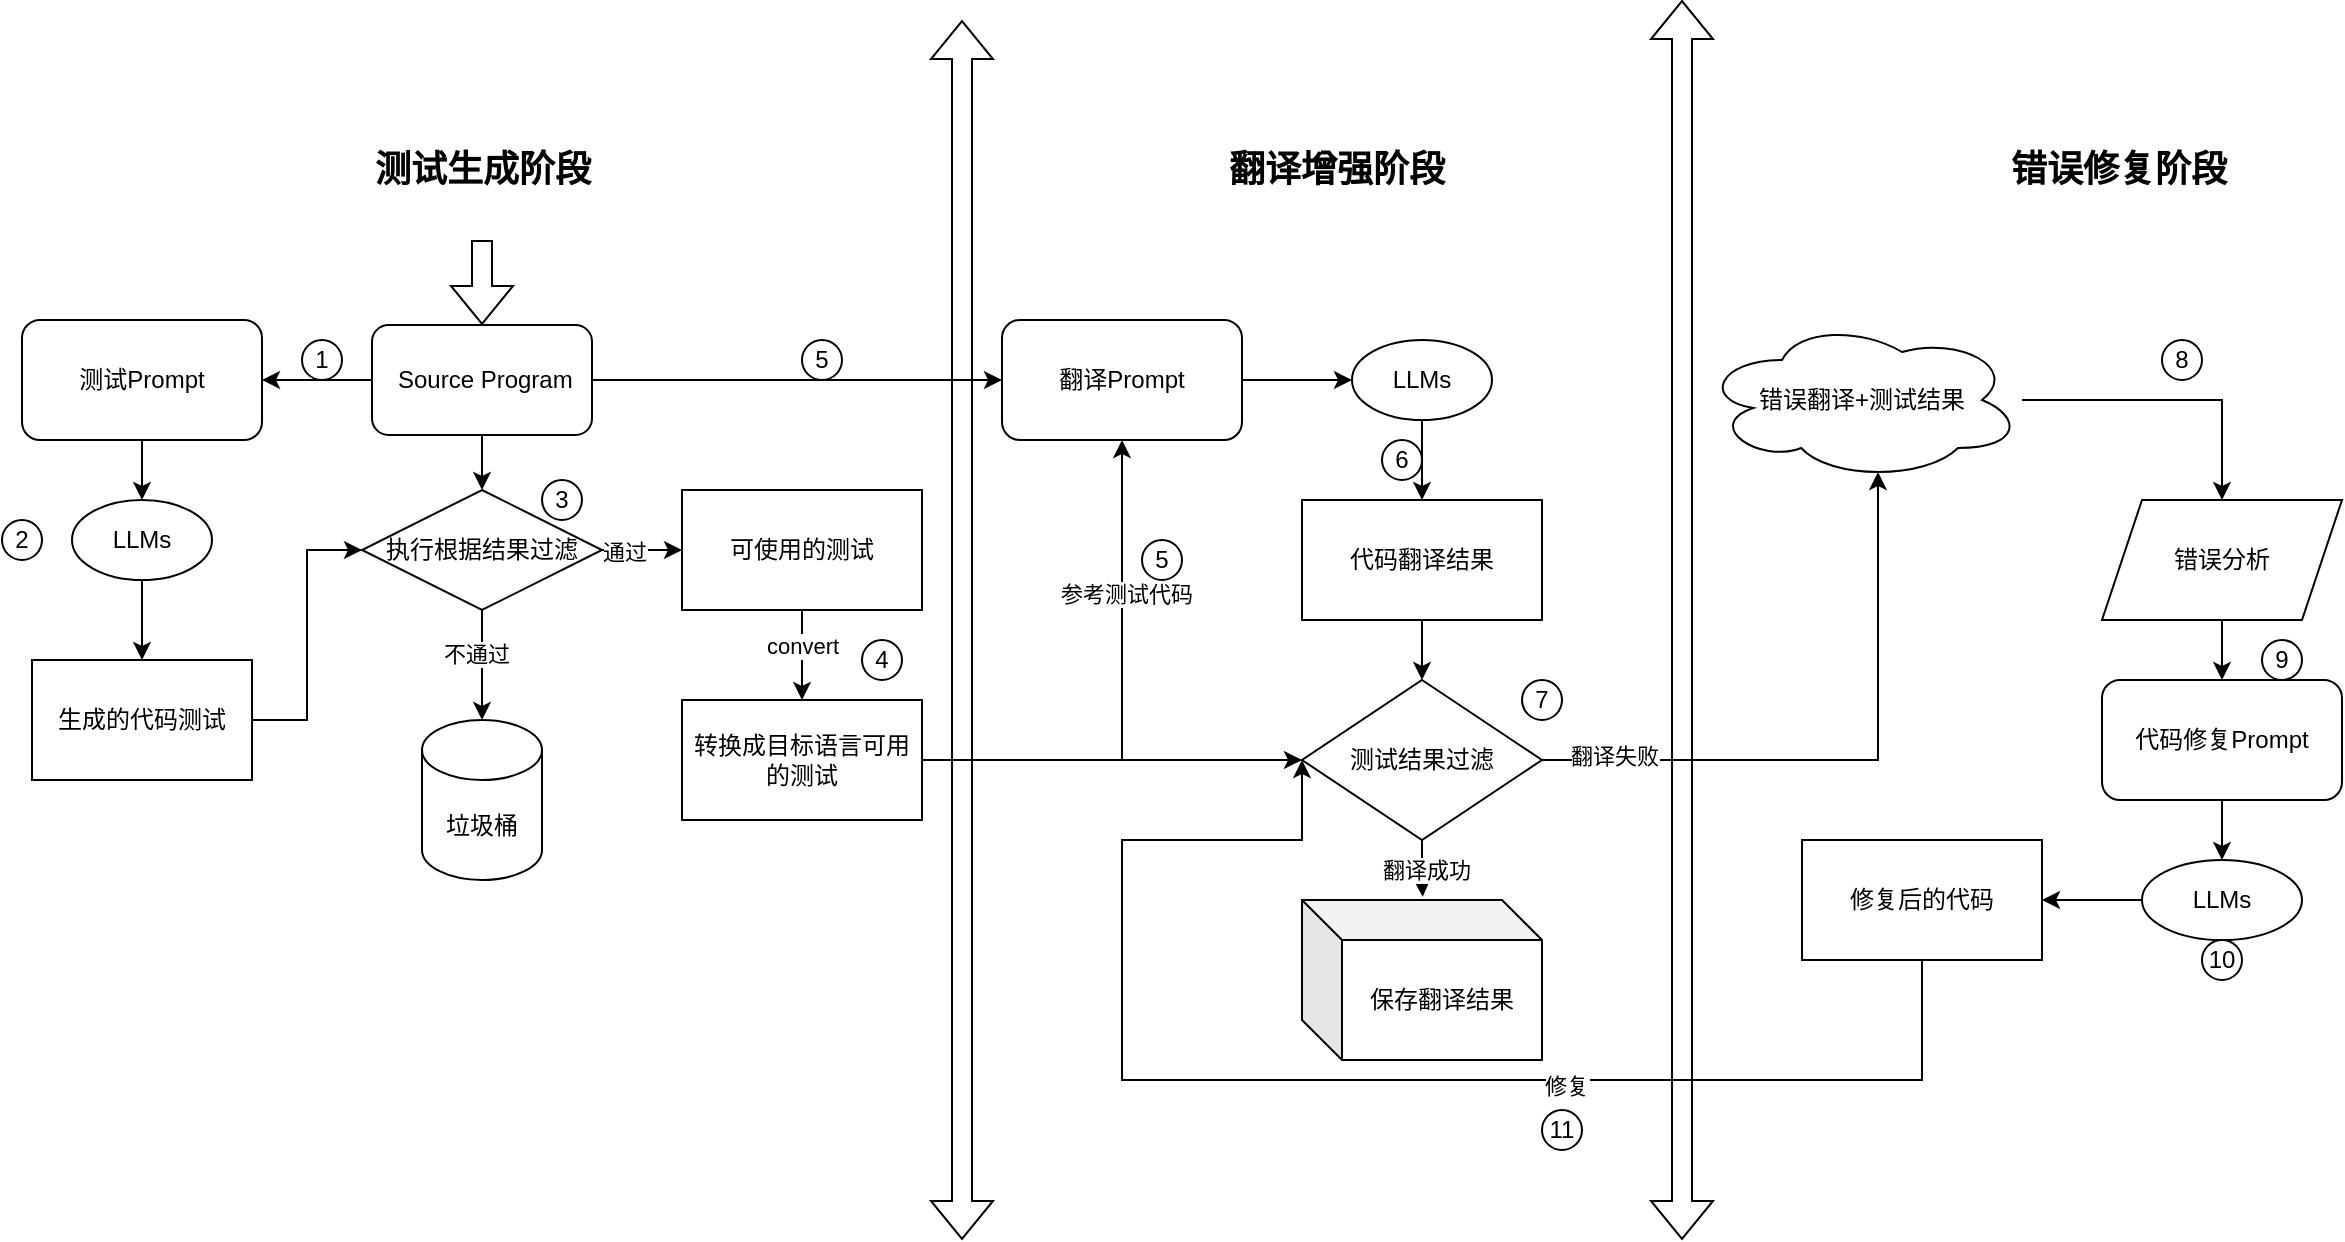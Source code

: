 <mxfile version="28.2.7">
  <diagram name="第 1 页" id="mnFQVvG62Rh3zPF-ihMT">
    <mxGraphModel dx="2240" dy="1106" grid="1" gridSize="10" guides="1" tooltips="1" connect="1" arrows="1" fold="1" page="1" pageScale="1" pageWidth="827" pageHeight="1169" math="0" shadow="0">
      <root>
        <mxCell id="0" />
        <mxCell id="1" parent="0" />
        <mxCell id="vuQjMaOmqYNS7_a6hu1z-4" style="edgeStyle=orthogonalEdgeStyle;rounded=0;orthogonalLoop=1;jettySize=auto;html=1;entryX=0.5;entryY=0;entryDx=0;entryDy=0;" parent="1" source="yU_CyNfrzpjY19r-bfCw-1" target="yU_CyNfrzpjY19r-bfCw-3" edge="1">
          <mxGeometry relative="1" as="geometry" />
        </mxCell>
        <mxCell id="yU_CyNfrzpjY19r-bfCw-1" value="测试Prompt" style="rounded=1;whiteSpace=wrap;html=1;" parent="1" vertex="1">
          <mxGeometry x="90" y="180" width="120" height="60" as="geometry" />
        </mxCell>
        <mxCell id="vuQjMaOmqYNS7_a6hu1z-10" style="edgeStyle=orthogonalEdgeStyle;rounded=0;orthogonalLoop=1;jettySize=auto;html=1;entryX=1;entryY=0.5;entryDx=0;entryDy=0;" parent="1" source="yU_CyNfrzpjY19r-bfCw-2" target="yU_CyNfrzpjY19r-bfCw-1" edge="1">
          <mxGeometry relative="1" as="geometry" />
        </mxCell>
        <mxCell id="vuQjMaOmqYNS7_a6hu1z-13" style="edgeStyle=orthogonalEdgeStyle;rounded=0;orthogonalLoop=1;jettySize=auto;html=1;entryX=0;entryY=0.5;entryDx=0;entryDy=0;" parent="1" source="yU_CyNfrzpjY19r-bfCw-2" target="yU_CyNfrzpjY19r-bfCw-8" edge="1">
          <mxGeometry relative="1" as="geometry" />
        </mxCell>
        <mxCell id="vuQjMaOmqYNS7_a6hu1z-35" style="edgeStyle=orthogonalEdgeStyle;rounded=0;orthogonalLoop=1;jettySize=auto;html=1;entryX=0.5;entryY=0;entryDx=0;entryDy=0;" parent="1" source="yU_CyNfrzpjY19r-bfCw-2" target="yU_CyNfrzpjY19r-bfCw-5" edge="1">
          <mxGeometry relative="1" as="geometry" />
        </mxCell>
        <mxCell id="yU_CyNfrzpjY19r-bfCw-2" value="&amp;nbsp;Source Program" style="rounded=1;whiteSpace=wrap;html=1;" parent="1" vertex="1">
          <mxGeometry x="265" y="182.5" width="110" height="55" as="geometry" />
        </mxCell>
        <mxCell id="vuQjMaOmqYNS7_a6hu1z-5" style="edgeStyle=orthogonalEdgeStyle;rounded=0;orthogonalLoop=1;jettySize=auto;html=1;entryX=0.5;entryY=0;entryDx=0;entryDy=0;" parent="1" source="yU_CyNfrzpjY19r-bfCw-3" target="yU_CyNfrzpjY19r-bfCw-4" edge="1">
          <mxGeometry relative="1" as="geometry" />
        </mxCell>
        <mxCell id="yU_CyNfrzpjY19r-bfCw-3" value="LLMs" style="ellipse;whiteSpace=wrap;html=1;" parent="1" vertex="1">
          <mxGeometry x="115" y="270" width="70" height="40" as="geometry" />
        </mxCell>
        <mxCell id="vuQjMaOmqYNS7_a6hu1z-6" style="edgeStyle=orthogonalEdgeStyle;rounded=0;orthogonalLoop=1;jettySize=auto;html=1;entryX=0;entryY=0.5;entryDx=0;entryDy=0;" parent="1" source="yU_CyNfrzpjY19r-bfCw-4" target="yU_CyNfrzpjY19r-bfCw-5" edge="1">
          <mxGeometry relative="1" as="geometry" />
        </mxCell>
        <mxCell id="yU_CyNfrzpjY19r-bfCw-4" value="生成的代码测试" style="rounded=0;whiteSpace=wrap;html=1;" parent="1" vertex="1">
          <mxGeometry x="95" y="350" width="110" height="60" as="geometry" />
        </mxCell>
        <mxCell id="vuQjMaOmqYNS7_a6hu1z-7" style="edgeStyle=orthogonalEdgeStyle;rounded=0;orthogonalLoop=1;jettySize=auto;html=1;" parent="1" source="yU_CyNfrzpjY19r-bfCw-5" target="yU_CyNfrzpjY19r-bfCw-6" edge="1">
          <mxGeometry relative="1" as="geometry" />
        </mxCell>
        <mxCell id="vuQjMaOmqYNS7_a6hu1z-8" value="不通过" style="edgeLabel;html=1;align=center;verticalAlign=middle;resizable=0;points=[];" parent="vuQjMaOmqYNS7_a6hu1z-7" vertex="1" connectable="0">
          <mxGeometry x="-0.222" y="-3" relative="1" as="geometry">
            <mxPoint as="offset" />
          </mxGeometry>
        </mxCell>
        <mxCell id="vuQjMaOmqYNS7_a6hu1z-9" style="edgeStyle=orthogonalEdgeStyle;rounded=0;orthogonalLoop=1;jettySize=auto;html=1;entryX=0;entryY=0.5;entryDx=0;entryDy=0;" parent="1" source="yU_CyNfrzpjY19r-bfCw-5" target="yU_CyNfrzpjY19r-bfCw-7" edge="1">
          <mxGeometry relative="1" as="geometry" />
        </mxCell>
        <mxCell id="vuQjMaOmqYNS7_a6hu1z-12" value="通过" style="edgeLabel;html=1;align=center;verticalAlign=middle;resizable=0;points=[];" parent="vuQjMaOmqYNS7_a6hu1z-9" vertex="1" connectable="0">
          <mxGeometry x="-0.47" y="-1" relative="1" as="geometry">
            <mxPoint as="offset" />
          </mxGeometry>
        </mxCell>
        <mxCell id="yU_CyNfrzpjY19r-bfCw-5" value="执行根据结果过滤" style="rhombus;whiteSpace=wrap;html=1;" parent="1" vertex="1">
          <mxGeometry x="260" y="265" width="120" height="60" as="geometry" />
        </mxCell>
        <mxCell id="yU_CyNfrzpjY19r-bfCw-6" value="垃圾桶" style="shape=cylinder3;whiteSpace=wrap;html=1;boundedLbl=1;backgroundOutline=1;size=15;" parent="1" vertex="1">
          <mxGeometry x="290" y="380" width="60" height="80" as="geometry" />
        </mxCell>
        <mxCell id="yU_CyNfrzpjY19r-bfCw-12" style="edgeStyle=orthogonalEdgeStyle;rounded=0;orthogonalLoop=1;jettySize=auto;html=1;entryX=0.5;entryY=0;entryDx=0;entryDy=0;" parent="1" source="yU_CyNfrzpjY19r-bfCw-7" target="yU_CyNfrzpjY19r-bfCw-11" edge="1">
          <mxGeometry relative="1" as="geometry" />
        </mxCell>
        <mxCell id="yU_CyNfrzpjY19r-bfCw-13" value="convert" style="edgeLabel;html=1;align=center;verticalAlign=middle;resizable=0;points=[];" parent="yU_CyNfrzpjY19r-bfCw-12" vertex="1" connectable="0">
          <mxGeometry x="-0.233" relative="1" as="geometry">
            <mxPoint as="offset" />
          </mxGeometry>
        </mxCell>
        <mxCell id="yU_CyNfrzpjY19r-bfCw-7" value="可使用的测试" style="rounded=0;whiteSpace=wrap;html=1;" parent="1" vertex="1">
          <mxGeometry x="420" y="265" width="120" height="60" as="geometry" />
        </mxCell>
        <mxCell id="vuQjMaOmqYNS7_a6hu1z-3" style="edgeStyle=orthogonalEdgeStyle;rounded=0;orthogonalLoop=1;jettySize=auto;html=1;entryX=0;entryY=0.5;entryDx=0;entryDy=0;" parent="1" source="yU_CyNfrzpjY19r-bfCw-8" target="yU_CyNfrzpjY19r-bfCw-9" edge="1">
          <mxGeometry relative="1" as="geometry" />
        </mxCell>
        <mxCell id="yU_CyNfrzpjY19r-bfCw-8" value="翻译Prompt" style="rounded=1;whiteSpace=wrap;html=1;" parent="1" vertex="1">
          <mxGeometry x="580" y="180" width="120" height="60" as="geometry" />
        </mxCell>
        <mxCell id="yU_CyNfrzpjY19r-bfCw-18" style="edgeStyle=orthogonalEdgeStyle;rounded=0;orthogonalLoop=1;jettySize=auto;html=1;entryX=0.5;entryY=0;entryDx=0;entryDy=0;" parent="1" source="yU_CyNfrzpjY19r-bfCw-9" target="yU_CyNfrzpjY19r-bfCw-10" edge="1">
          <mxGeometry relative="1" as="geometry" />
        </mxCell>
        <mxCell id="yU_CyNfrzpjY19r-bfCw-9" value="LLMs" style="ellipse;whiteSpace=wrap;html=1;" parent="1" vertex="1">
          <mxGeometry x="755" y="190" width="70" height="40" as="geometry" />
        </mxCell>
        <mxCell id="yU_CyNfrzpjY19r-bfCw-16" style="edgeStyle=orthogonalEdgeStyle;rounded=0;orthogonalLoop=1;jettySize=auto;html=1;entryX=0.5;entryY=0;entryDx=0;entryDy=0;" parent="1" source="yU_CyNfrzpjY19r-bfCw-10" target="yU_CyNfrzpjY19r-bfCw-14" edge="1">
          <mxGeometry relative="1" as="geometry" />
        </mxCell>
        <mxCell id="yU_CyNfrzpjY19r-bfCw-10" value="代码翻译结果" style="rounded=0;whiteSpace=wrap;html=1;" parent="1" vertex="1">
          <mxGeometry x="730" y="270" width="120" height="60" as="geometry" />
        </mxCell>
        <mxCell id="yU_CyNfrzpjY19r-bfCw-15" style="edgeStyle=orthogonalEdgeStyle;rounded=0;orthogonalLoop=1;jettySize=auto;html=1;entryX=0;entryY=0.5;entryDx=0;entryDy=0;" parent="1" source="yU_CyNfrzpjY19r-bfCw-11" target="yU_CyNfrzpjY19r-bfCw-14" edge="1">
          <mxGeometry relative="1" as="geometry">
            <mxPoint x="610" y="520" as="targetPoint" />
          </mxGeometry>
        </mxCell>
        <mxCell id="vuQjMaOmqYNS7_a6hu1z-42" style="edgeStyle=orthogonalEdgeStyle;rounded=0;orthogonalLoop=1;jettySize=auto;html=1;entryX=0.5;entryY=1;entryDx=0;entryDy=0;" parent="1" source="yU_CyNfrzpjY19r-bfCw-11" target="yU_CyNfrzpjY19r-bfCw-8" edge="1">
          <mxGeometry relative="1" as="geometry">
            <Array as="points">
              <mxPoint x="640" y="400" />
              <mxPoint x="640" y="240" />
            </Array>
          </mxGeometry>
        </mxCell>
        <mxCell id="vuQjMaOmqYNS7_a6hu1z-43" value="参考测试代码" style="edgeLabel;html=1;align=center;verticalAlign=middle;resizable=0;points=[];" parent="vuQjMaOmqYNS7_a6hu1z-42" vertex="1" connectable="0">
          <mxGeometry x="0.42" y="-2" relative="1" as="geometry">
            <mxPoint y="1" as="offset" />
          </mxGeometry>
        </mxCell>
        <mxCell id="yU_CyNfrzpjY19r-bfCw-11" value="转换成目标语言可用的测试" style="rounded=0;whiteSpace=wrap;html=1;" parent="1" vertex="1">
          <mxGeometry x="420" y="370" width="120" height="60" as="geometry" />
        </mxCell>
        <mxCell id="vuQjMaOmqYNS7_a6hu1z-15" style="edgeStyle=orthogonalEdgeStyle;rounded=0;orthogonalLoop=1;jettySize=auto;html=1;entryX=0.55;entryY=0.95;entryDx=0;entryDy=0;entryPerimeter=0;" parent="1" source="yU_CyNfrzpjY19r-bfCw-14" target="vuQjMaOmqYNS7_a6hu1z-14" edge="1">
          <mxGeometry relative="1" as="geometry">
            <mxPoint x="920" y="310" as="targetPoint" />
          </mxGeometry>
        </mxCell>
        <mxCell id="vuQjMaOmqYNS7_a6hu1z-49" value="翻译失败" style="edgeLabel;html=1;align=center;verticalAlign=middle;resizable=0;points=[];" parent="vuQjMaOmqYNS7_a6hu1z-15" vertex="1" connectable="0">
          <mxGeometry x="-0.772" y="2" relative="1" as="geometry">
            <mxPoint as="offset" />
          </mxGeometry>
        </mxCell>
        <mxCell id="yU_CyNfrzpjY19r-bfCw-14" value="测试结果过滤" style="rhombus;whiteSpace=wrap;html=1;" parent="1" vertex="1">
          <mxGeometry x="730" y="360" width="120" height="80" as="geometry" />
        </mxCell>
        <mxCell id="vuQjMaOmqYNS7_a6hu1z-1" value="保存翻译结果" style="shape=cube;whiteSpace=wrap;html=1;boundedLbl=1;backgroundOutline=1;darkOpacity=0.05;darkOpacity2=0.1;" parent="1" vertex="1">
          <mxGeometry x="730" y="470" width="120" height="80" as="geometry" />
        </mxCell>
        <mxCell id="vuQjMaOmqYNS7_a6hu1z-2" style="edgeStyle=orthogonalEdgeStyle;rounded=0;orthogonalLoop=1;jettySize=auto;html=1;entryX=0.503;entryY=-0.021;entryDx=0;entryDy=0;entryPerimeter=0;" parent="1" source="yU_CyNfrzpjY19r-bfCw-14" target="vuQjMaOmqYNS7_a6hu1z-1" edge="1">
          <mxGeometry relative="1" as="geometry" />
        </mxCell>
        <mxCell id="vuQjMaOmqYNS7_a6hu1z-48" value="翻译成功" style="edgeLabel;html=1;align=center;verticalAlign=middle;resizable=0;points=[];" parent="vuQjMaOmqYNS7_a6hu1z-2" vertex="1" connectable="0">
          <mxGeometry x="-0.149" y="2" relative="1" as="geometry">
            <mxPoint y="3" as="offset" />
          </mxGeometry>
        </mxCell>
        <mxCell id="vuQjMaOmqYNS7_a6hu1z-11" value="" style="shape=flexArrow;endArrow=classic;html=1;rounded=0;entryX=0.5;entryY=0;entryDx=0;entryDy=0;" parent="1" target="yU_CyNfrzpjY19r-bfCw-2" edge="1">
          <mxGeometry width="50" height="50" relative="1" as="geometry">
            <mxPoint x="320" y="140" as="sourcePoint" />
            <mxPoint x="335" y="70" as="targetPoint" />
          </mxGeometry>
        </mxCell>
        <mxCell id="vuQjMaOmqYNS7_a6hu1z-18" style="edgeStyle=orthogonalEdgeStyle;rounded=0;orthogonalLoop=1;jettySize=auto;html=1;entryX=0.5;entryY=0;entryDx=0;entryDy=0;" parent="1" source="vuQjMaOmqYNS7_a6hu1z-14" target="vuQjMaOmqYNS7_a6hu1z-17" edge="1">
          <mxGeometry relative="1" as="geometry">
            <Array as="points">
              <mxPoint x="1040" y="220" />
              <mxPoint x="1260" y="220" />
            </Array>
          </mxGeometry>
        </mxCell>
        <mxCell id="vuQjMaOmqYNS7_a6hu1z-14" value="错误翻译+测试结果" style="ellipse;shape=cloud;whiteSpace=wrap;html=1;" parent="1" vertex="1">
          <mxGeometry x="930" y="180" width="160" height="80" as="geometry" />
        </mxCell>
        <mxCell id="vuQjMaOmqYNS7_a6hu1z-20" style="edgeStyle=orthogonalEdgeStyle;rounded=0;orthogonalLoop=1;jettySize=auto;html=1;" parent="1" source="vuQjMaOmqYNS7_a6hu1z-17" target="vuQjMaOmqYNS7_a6hu1z-19" edge="1">
          <mxGeometry relative="1" as="geometry" />
        </mxCell>
        <mxCell id="vuQjMaOmqYNS7_a6hu1z-17" value="错误分析" style="shape=parallelogram;perimeter=parallelogramPerimeter;whiteSpace=wrap;html=1;fixedSize=1;" parent="1" vertex="1">
          <mxGeometry x="1130" y="270" width="120" height="60" as="geometry" />
        </mxCell>
        <mxCell id="vuQjMaOmqYNS7_a6hu1z-22" style="edgeStyle=orthogonalEdgeStyle;rounded=0;orthogonalLoop=1;jettySize=auto;html=1;entryX=0.5;entryY=0;entryDx=0;entryDy=0;" parent="1" source="vuQjMaOmqYNS7_a6hu1z-19" target="vuQjMaOmqYNS7_a6hu1z-21" edge="1">
          <mxGeometry relative="1" as="geometry" />
        </mxCell>
        <mxCell id="vuQjMaOmqYNS7_a6hu1z-19" value="代码修复Prompt" style="rounded=1;whiteSpace=wrap;html=1;" parent="1" vertex="1">
          <mxGeometry x="1130" y="360" width="120" height="60" as="geometry" />
        </mxCell>
        <mxCell id="vuQjMaOmqYNS7_a6hu1z-24" style="edgeStyle=orthogonalEdgeStyle;rounded=0;orthogonalLoop=1;jettySize=auto;html=1;entryX=1;entryY=0.5;entryDx=0;entryDy=0;" parent="1" source="vuQjMaOmqYNS7_a6hu1z-21" target="vuQjMaOmqYNS7_a6hu1z-23" edge="1">
          <mxGeometry relative="1" as="geometry" />
        </mxCell>
        <mxCell id="vuQjMaOmqYNS7_a6hu1z-21" value="LLMs" style="ellipse;whiteSpace=wrap;html=1;" parent="1" vertex="1">
          <mxGeometry x="1150" y="450" width="80" height="40" as="geometry" />
        </mxCell>
        <mxCell id="vuQjMaOmqYNS7_a6hu1z-25" style="edgeStyle=orthogonalEdgeStyle;rounded=0;orthogonalLoop=1;jettySize=auto;html=1;entryX=0;entryY=0.5;entryDx=0;entryDy=0;" parent="1" source="vuQjMaOmqYNS7_a6hu1z-23" target="yU_CyNfrzpjY19r-bfCw-14" edge="1">
          <mxGeometry relative="1" as="geometry">
            <Array as="points">
              <mxPoint x="1040" y="560" />
              <mxPoint x="640" y="560" />
              <mxPoint x="640" y="440" />
              <mxPoint x="730" y="440" />
            </Array>
          </mxGeometry>
        </mxCell>
        <mxCell id="vuQjMaOmqYNS7_a6hu1z-53" value="修复" style="edgeLabel;html=1;align=center;verticalAlign=middle;resizable=0;points=[];" parent="vuQjMaOmqYNS7_a6hu1z-25" vertex="1" connectable="0">
          <mxGeometry x="-0.328" y="3" relative="1" as="geometry">
            <mxPoint as="offset" />
          </mxGeometry>
        </mxCell>
        <mxCell id="vuQjMaOmqYNS7_a6hu1z-23" value="修复后的代码" style="rounded=0;whiteSpace=wrap;html=1;" parent="1" vertex="1">
          <mxGeometry x="980" y="440" width="120" height="60" as="geometry" />
        </mxCell>
        <mxCell id="vuQjMaOmqYNS7_a6hu1z-27" value="" style="shape=flexArrow;endArrow=classic;startArrow=classic;html=1;rounded=0;" parent="1" edge="1">
          <mxGeometry width="100" height="100" relative="1" as="geometry">
            <mxPoint x="560" y="640" as="sourcePoint" />
            <mxPoint x="560" y="30" as="targetPoint" />
          </mxGeometry>
        </mxCell>
        <mxCell id="vuQjMaOmqYNS7_a6hu1z-28" value="" style="shape=flexArrow;endArrow=classic;startArrow=classic;html=1;rounded=0;" parent="1" edge="1">
          <mxGeometry width="100" height="100" relative="1" as="geometry">
            <mxPoint x="920" y="640" as="sourcePoint" />
            <mxPoint x="920" y="20" as="targetPoint" />
          </mxGeometry>
        </mxCell>
        <mxCell id="vuQjMaOmqYNS7_a6hu1z-33" value="1" style="ellipse;whiteSpace=wrap;html=1;aspect=fixed;" parent="1" vertex="1">
          <mxGeometry x="230" y="190" width="20" height="20" as="geometry" />
        </mxCell>
        <mxCell id="vuQjMaOmqYNS7_a6hu1z-34" value="2" style="ellipse;whiteSpace=wrap;html=1;aspect=fixed;" parent="1" vertex="1">
          <mxGeometry x="80" y="280" width="20" height="20" as="geometry" />
        </mxCell>
        <mxCell id="vuQjMaOmqYNS7_a6hu1z-40" value="3" style="ellipse;whiteSpace=wrap;html=1;aspect=fixed;" parent="1" vertex="1">
          <mxGeometry x="350" y="260" width="20" height="20" as="geometry" />
        </mxCell>
        <mxCell id="vuQjMaOmqYNS7_a6hu1z-41" value="4" style="ellipse;whiteSpace=wrap;html=1;aspect=fixed;" parent="1" vertex="1">
          <mxGeometry x="510" y="340" width="20" height="20" as="geometry" />
        </mxCell>
        <mxCell id="vuQjMaOmqYNS7_a6hu1z-45" value="5" style="ellipse;whiteSpace=wrap;html=1;aspect=fixed;" parent="1" vertex="1">
          <mxGeometry x="480" y="190" width="20" height="20" as="geometry" />
        </mxCell>
        <mxCell id="vuQjMaOmqYNS7_a6hu1z-46" value="6" style="ellipse;whiteSpace=wrap;html=1;aspect=fixed;" parent="1" vertex="1">
          <mxGeometry x="770" y="240" width="20" height="20" as="geometry" />
        </mxCell>
        <mxCell id="vuQjMaOmqYNS7_a6hu1z-47" value="7" style="ellipse;whiteSpace=wrap;html=1;aspect=fixed;" parent="1" vertex="1">
          <mxGeometry x="840" y="360" width="20" height="20" as="geometry" />
        </mxCell>
        <mxCell id="vuQjMaOmqYNS7_a6hu1z-50" value="8" style="ellipse;whiteSpace=wrap;html=1;aspect=fixed;" parent="1" vertex="1">
          <mxGeometry x="1160" y="190" width="20" height="20" as="geometry" />
        </mxCell>
        <mxCell id="vuQjMaOmqYNS7_a6hu1z-51" value="9" style="ellipse;whiteSpace=wrap;html=1;aspect=fixed;" parent="1" vertex="1">
          <mxGeometry x="1210" y="340" width="20" height="20" as="geometry" />
        </mxCell>
        <mxCell id="vuQjMaOmqYNS7_a6hu1z-52" value="10" style="ellipse;whiteSpace=wrap;html=1;aspect=fixed;" parent="1" vertex="1">
          <mxGeometry x="1180" y="490" width="20" height="20" as="geometry" />
        </mxCell>
        <mxCell id="vuQjMaOmqYNS7_a6hu1z-55" value="5" style="ellipse;whiteSpace=wrap;html=1;aspect=fixed;" parent="1" vertex="1">
          <mxGeometry x="650" y="290" width="20" height="20" as="geometry" />
        </mxCell>
        <mxCell id="vuQjMaOmqYNS7_a6hu1z-56" value="11" style="ellipse;whiteSpace=wrap;html=1;aspect=fixed;" parent="1" vertex="1">
          <mxGeometry x="850" y="575" width="20" height="20" as="geometry" />
        </mxCell>
        <mxCell id="x0RW5Juw3f4b1b9rOfm--1" value="&lt;b&gt;&lt;font style=&quot;font-size: 18px;&quot;&gt;测试生成阶段&lt;/font&gt;&lt;/b&gt;" style="text;html=1;whiteSpace=wrap;strokeColor=none;fillColor=none;align=center;verticalAlign=middle;rounded=0;" vertex="1" parent="1">
          <mxGeometry x="217.5" y="90" width="205" height="30" as="geometry" />
        </mxCell>
        <mxCell id="x0RW5Juw3f4b1b9rOfm--2" value="&lt;b&gt;&lt;font style=&quot;font-size: 18px;&quot;&gt;翻译增强阶段&lt;/font&gt;&lt;/b&gt;" style="text;html=1;whiteSpace=wrap;strokeColor=none;fillColor=none;align=center;verticalAlign=middle;rounded=0;" vertex="1" parent="1">
          <mxGeometry x="645" y="90" width="205" height="30" as="geometry" />
        </mxCell>
        <mxCell id="x0RW5Juw3f4b1b9rOfm--3" value="&lt;b&gt;&lt;font style=&quot;font-size: 18px;&quot;&gt;错误修复阶段&lt;/font&gt;&lt;/b&gt;" style="text;html=1;whiteSpace=wrap;strokeColor=none;fillColor=none;align=center;verticalAlign=middle;rounded=0;" vertex="1" parent="1">
          <mxGeometry x="1036" y="90" width="205" height="30" as="geometry" />
        </mxCell>
      </root>
    </mxGraphModel>
  </diagram>
</mxfile>
